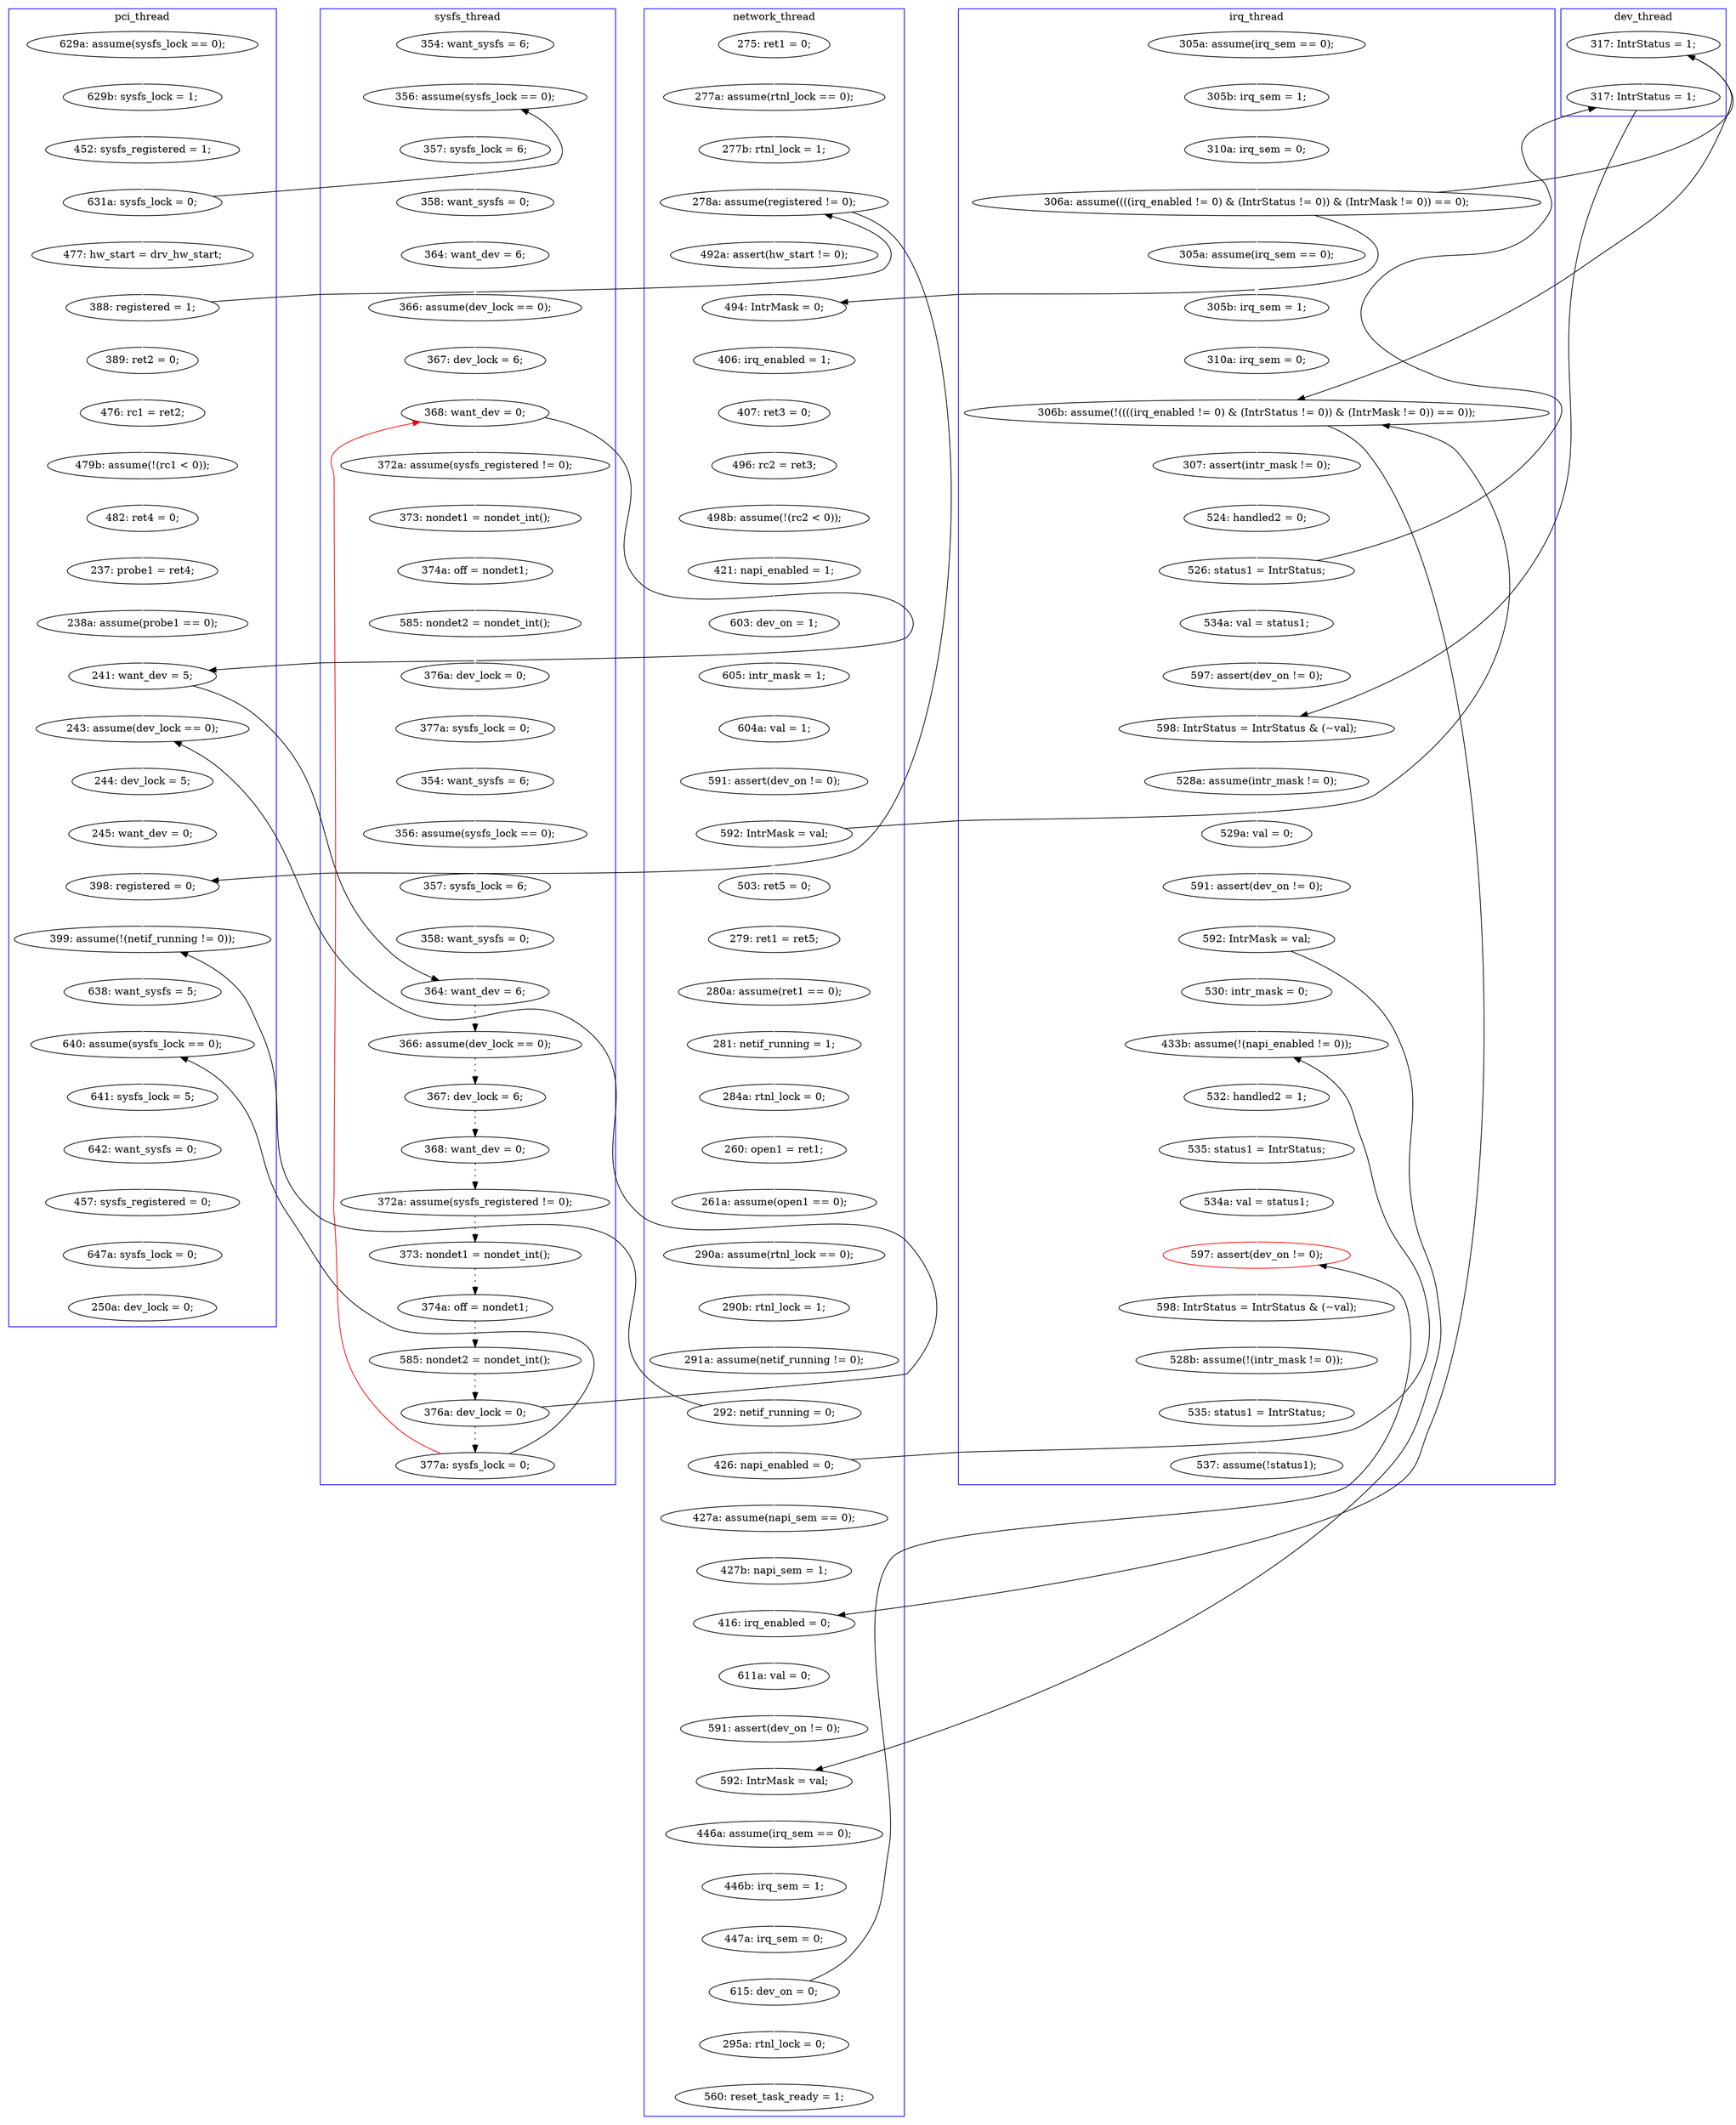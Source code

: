 digraph Counterexample {
	152 -> 154 [color = white, style = solid]
	67 -> 89 [color = black, style = solid, constraint = false]
	272 -> 289 [color = white, style = solid]
	47 -> 60 [color = white, style = solid]
	142 -> 143 [color = white, style = solid]
	209 -> 211 [color = white, style = solid]
	148 -> 154 [color = black, style = solid, constraint = false]
	127 -> 130 [color = white, style = solid]
	228 -> 229 [color = black, style = dotted]
	154 -> 155 [color = white, style = solid]
	265 -> 266 [color = white, style = solid]
	133 -> 134 [color = white, style = solid]
	68 -> 70 [color = white, style = solid]
	112 -> 113 [color = white, style = solid]
	30 -> 31 [color = white, style = solid]
	120 -> 121 [color = white, style = solid]
	252 -> 253 [color = white, style = solid]
	69 -> 80 [color = white, style = solid]
	179 -> 196 [color = white, style = solid]
	60 -> 67 [color = white, style = solid]
	33 -> 35 [color = white, style = solid]
	183 -> 196 [color = black, style = solid, constraint = false]
	80 -> 81 [color = white, style = solid]
	176 -> 194 [color = white, style = solid]
	208 -> 209 [color = white, style = solid]
	113 -> 114 [color = white, style = solid]
	234 -> 258 [color = black, style = dotted]
	31 -> 33 [color = white, style = solid]
	136 -> 137 [color = white, style = solid]
	82 -> 163 [color = white, style = solid]
	35 -> 95 [color = black, style = solid, constraint = false]
	144 -> 176 [color = white, style = solid]
	81 -> 82 [color = white, style = solid]
	223 -> 224 [color = black, style = dotted]
	175 -> 177 [color = white, style = solid]
	224 -> 225 [color = black, style = dotted]
	193 -> 241 [color = white, style = solid]
	54 -> 57 [color = white, style = solid]
	105 -> 108 [color = white, style = solid]
	100 -> 101 [color = white, style = solid]
	161 -> 169 [color = white, style = solid]
	45 -> 47 [color = white, style = solid]
	237 -> 248 [color = white, style = solid]
	245 -> 252 [color = white, style = solid]
	234 -> 235 [color = black, style = solid, constraint = false]
	35 -> 150 [color = white, style = solid]
	89 -> 248 [color = black, style = solid, constraint = false]
	177 -> 178 [color = white, style = solid]
	42 -> 45 [color = white, style = solid]
	94 -> 95 [color = white, style = solid]
	137 -> 142 [color = white, style = solid]
	165 -> 168 [color = white, style = solid]
	137 -> 249 [color = black, style = solid, constraint = false]
	207 -> 208 [color = white, style = solid]
	70 -> 73 [color = white, style = solid]
	101 -> 102 [color = white, style = solid]
	150 -> 151 [color = white, style = solid]
	263 -> 272 [color = white, style = solid]
	47 -> 57 [color = black, style = solid, constraint = false]
	199 -> 207 [color = white, style = solid]
	57 -> 58 [color = white, style = solid]
	214 -> 219 [color = white, style = solid]
	108 -> 112 [color = white, style = solid]
	169 -> 185 [color = white, style = solid]
	102 -> 105 [color = white, style = solid]
	58 -> 59 [color = white, style = solid]
	76 -> 79 [color = white, style = solid]
	163 -> 164 [color = white, style = solid]
	125 -> 126 [color = white, style = solid]
	289 -> 298 [color = white, style = solid]
	87 -> 89 [color = white, style = solid]
	79 -> 183 [color = white, style = solid]
	184 -> 186 [color = black, style = solid, constraint = false]
	161 -> 184 [color = black, style = solid, constraint = false]
	235 -> 236 [color = white, style = solid]
	67 -> 68 [color = white, style = solid]
	258 -> 82 [color = red, style = solid, constraint = false]
	278 -> 281 [color = white, style = solid]
	168 -> 171 [color = white, style = solid]
	267 -> 278 [color = white, style = solid]
	41 -> 42 [color = white, style = solid]
	190 -> 192 [color = white, style = solid]
	232 -> 234 [color = black, style = dotted]
	160 -> 161 [color = white, style = solid]
	236 -> 237 [color = white, style = solid]
	155 -> 160 [color = white, style = solid]
	151 -> 152 [color = white, style = solid]
	178 -> 179 [color = white, style = solid]
	248 -> 249 [color = white, style = solid]
	196 -> 223 [color = black, style = dotted]
	229 -> 232 [color = black, style = dotted]
	192 -> 193 [color = white, style = solid]
	74 -> 76 [color = white, style = solid]
	117 -> 120 [color = white, style = solid]
	154 -> 176 [color = black, style = solid, constraint = false]
	130 -> 133 [color = white, style = solid]
	227 -> 228 [color = black, style = dotted]
	82 -> 183 [color = black, style = solid, constraint = false]
	73 -> 74 [color = white, style = solid]
	194 -> 197 [color = white, style = solid]
	225 -> 227 [color = black, style = dotted]
	266 -> 267 [color = white, style = solid]
	86 -> 87 [color = white, style = solid]
	143 -> 144 [color = white, style = solid]
	211 -> 261 [color = black, style = solid, constraint = false]
	117 -> 154 [color = black, style = solid, constraint = false]
	256 -> 261 [color = white, style = solid]
	193 -> 199 [color = black, style = solid, constraint = false]
	281 -> 285 [color = white, style = solid]
	114 -> 116 [color = white, style = solid]
	183 -> 235 [color = white, style = solid]
	89 -> 94 [color = white, style = solid]
	148 -> 184 [color = white, style = solid]
	172 -> 175 [color = white, style = solid]
	126 -> 127 [color = white, style = solid]
	134 -> 136 [color = white, style = solid]
	171 -> 172 [color = white, style = solid]
	164 -> 165 [color = white, style = solid]
	121 -> 124 [color = white, style = solid]
	189 -> 190 [color = white, style = solid]
	261 -> 263 [color = white, style = solid]
	186 -> 189 [color = white, style = solid]
	62 -> 86 [color = white, style = solid]
	35 -> 148 [color = black, style = solid, constraint = false]
	185 -> 186 [color = white, style = solid]
	258 -> 265 [color = black, style = solid, constraint = false]
	142 -> 245 [color = black, style = solid, constraint = false]
	95 -> 100 [color = white, style = solid]
	124 -> 125 [color = white, style = solid]
	262 -> 265 [color = white, style = solid]
	59 -> 69 [color = white, style = solid]
	211 -> 214 [color = white, style = solid]
	249 -> 262 [color = white, style = solid]
	197 -> 199 [color = white, style = solid]
	116 -> 117 [color = white, style = solid]
	253 -> 256 [color = white, style = solid]
	241 -> 245 [color = white, style = solid]
	subgraph cluster6 {
		label = sysfs_thread
		color = blue
		177  [label = "356: assume(sysfs_lock == 0);"]
		163  [label = "372a: assume(sysfs_registered != 0);"]
		227  [label = "372a: assume(sysfs_registered != 0);"]
		179  [label = "358: want_sysfs = 0;"]
		224  [label = "367: dev_lock = 6;"]
		80  [label = "366: assume(dev_lock == 0);"]
		171  [label = "376a: dev_lock = 0;"]
		232  [label = "585: nondet2 = nondet_int();"]
		59  [label = "358: want_sysfs = 0;"]
		223  [label = "366: assume(dev_lock == 0);"]
		234  [label = "376a: dev_lock = 0;"]
		196  [label = "364: want_dev = 6;"]
		165  [label = "374a: off = nondet1;"]
		168  [label = "585: nondet2 = nondet_int();"]
		81  [label = "367: dev_lock = 6;"]
		258  [label = "377a: sysfs_lock = 0;"]
		69  [label = "364: want_dev = 6;"]
		82  [label = "368: want_dev = 0;"]
		229  [label = "374a: off = nondet1;"]
		164  [label = "373: nondet1 = nondet_int();"]
		58  [label = "357: sysfs_lock = 6;"]
		175  [label = "354: want_sysfs = 6;"]
		228  [label = "373: nondet1 = nondet_int();"]
		172  [label = "377a: sysfs_lock = 0;"]
		54  [label = "354: want_sysfs = 6;"]
		57  [label = "356: assume(sysfs_lock == 0);"]
		225  [label = "368: want_dev = 0;"]
		178  [label = "357: sysfs_lock = 6;"]
	}
	subgraph cluster7 {
		label = dev_thread
		color = blue
		148  [label = "317: IntrStatus = 1;"]
		184  [label = "317: IntrStatus = 1;"]
	}
	subgraph cluster3 {
		label = irq_thread
		color = blue
		33  [label = "310a: irq_sem = 0;"]
		272  [label = "528b: assume(!(intr_mask != 0));"]
		193  [label = "592: IntrMask = val;"]
		256  [label = "534a: val = status1;"]
		161  [label = "526: status1 = IntrStatus;"]
		241  [label = "530: intr_mask = 0;"]
		245  [label = "433b: assume(!(napi_enabled != 0));"]
		186  [label = "598: IntrStatus = IntrStatus & (~val);"]
		298  [label = "537: assume(!status1);"]
		263  [label = "598: IntrStatus = IntrStatus & (~val);"]
		185  [label = "597: assert(dev_on != 0);"]
		155  [label = "307: assert(intr_mask != 0);"]
		289  [label = "535: status1 = IntrStatus;"]
		154  [label = "306b: assume(!((((irq_enabled != 0) & (IntrStatus != 0)) & (IntrMask != 0)) == 0));"]
		150  [label = "305a: assume(irq_sem == 0);"]
		160  [label = "524: handled2 = 0;"]
		169  [label = "534a: val = status1;"]
		152  [label = "310a: irq_sem = 0;"]
		261  [label = "597: assert(dev_on != 0);", color = red]
		252  [label = "532: handled2 = 1;"]
		151  [label = "305b: irq_sem = 1;"]
		35  [label = "306a: assume((((irq_enabled != 0) & (IntrStatus != 0)) & (IntrMask != 0)) == 0);"]
		253  [label = "535: status1 = IntrStatus;"]
		30  [label = "305a: assume(irq_sem == 0);"]
		190  [label = "529a: val = 0;"]
		31  [label = "305b: irq_sem = 1;"]
		189  [label = "528a: assume(intr_mask != 0);"]
		192  [label = "591: assert(dev_on != 0);"]
	}
	subgraph cluster1 {
		label = pci_thread
		color = blue
		67  [label = "388: registered = 1;"]
		60  [label = "477: hw_start = drv_hw_start;"]
		266  [label = "641: sysfs_lock = 5;"]
		237  [label = "245: want_dev = 0;"]
		45  [label = "452: sysfs_registered = 1;"]
		73  [label = "479b: assume(!(rc1 < 0));"]
		265  [label = "640: assume(sysfs_lock == 0);"]
		267  [label = "642: want_sysfs = 0;"]
		42  [label = "629b: sysfs_lock = 1;"]
		285  [label = "250a: dev_lock = 0;"]
		68  [label = "389: ret2 = 0;"]
		262  [label = "638: want_sysfs = 5;"]
		236  [label = "244: dev_lock = 5;"]
		235  [label = "243: assume(dev_lock == 0);"]
		281  [label = "647a: sysfs_lock = 0;"]
		278  [label = "457: sysfs_registered = 0;"]
		76  [label = "237: probe1 = ret4;"]
		70  [label = "476: rc1 = ret2;"]
		74  [label = "482: ret4 = 0;"]
		79  [label = "238a: assume(probe1 == 0);"]
		249  [label = "399: assume(!(netif_running != 0));"]
		41  [label = "629a: assume(sysfs_lock == 0);"]
		248  [label = "398: registered = 0;"]
		47  [label = "631a: sysfs_lock = 0;"]
		183  [label = "241: want_dev = 5;"]
	}
	subgraph cluster2 {
		label = network_thread
		color = blue
		116  [label = "591: assert(dev_on != 0);"]
		197  [label = "591: assert(dev_on != 0);"]
		95  [label = "494: IntrMask = 0;"]
		137  [label = "292: netif_running = 0;"]
		126  [label = "284a: rtnl_lock = 0;"]
		89  [label = "278a: assume(registered != 0);"]
		133  [label = "290a: assume(rtnl_lock == 0);"]
		214  [label = "295a: rtnl_lock = 0;"]
		114  [label = "604a: val = 1;"]
		199  [label = "592: IntrMask = val;"]
		219  [label = "560: reset_task_ready = 1;"]
		62  [label = "275: ret1 = 0;"]
		121  [label = "279: ret1 = ret5;"]
		194  [label = "611a: val = 0;"]
		208  [label = "446b: irq_sem = 1;"]
		108  [label = "421: napi_enabled = 1;"]
		125  [label = "281: netif_running = 1;"]
		105  [label = "498b: assume(!(rc2 < 0));"]
		124  [label = "280a: assume(ret1 == 0);"]
		87  [label = "277b: rtnl_lock = 1;"]
		143  [label = "427a: assume(napi_sem == 0);"]
		100  [label = "406: irq_enabled = 1;"]
		112  [label = "603: dev_on = 1;"]
		113  [label = "605: intr_mask = 1;"]
		117  [label = "592: IntrMask = val;"]
		207  [label = "446a: assume(irq_sem == 0);"]
		120  [label = "503: ret5 = 0;"]
		94  [label = "492a: assert(hw_start != 0);"]
		176  [label = "416: irq_enabled = 0;"]
		142  [label = "426: napi_enabled = 0;"]
		136  [label = "291a: assume(netif_running != 0);"]
		209  [label = "447a: irq_sem = 0;"]
		130  [label = "261a: assume(open1 == 0);"]
		134  [label = "290b: rtnl_lock = 1;"]
		127  [label = "260: open1 = ret1;"]
		101  [label = "407: ret3 = 0;"]
		211  [label = "615: dev_on = 0;"]
		102  [label = "496: rc2 = ret3;"]
		86  [label = "277a: assume(rtnl_lock == 0);"]
		144  [label = "427b: napi_sem = 1;"]
	}
}